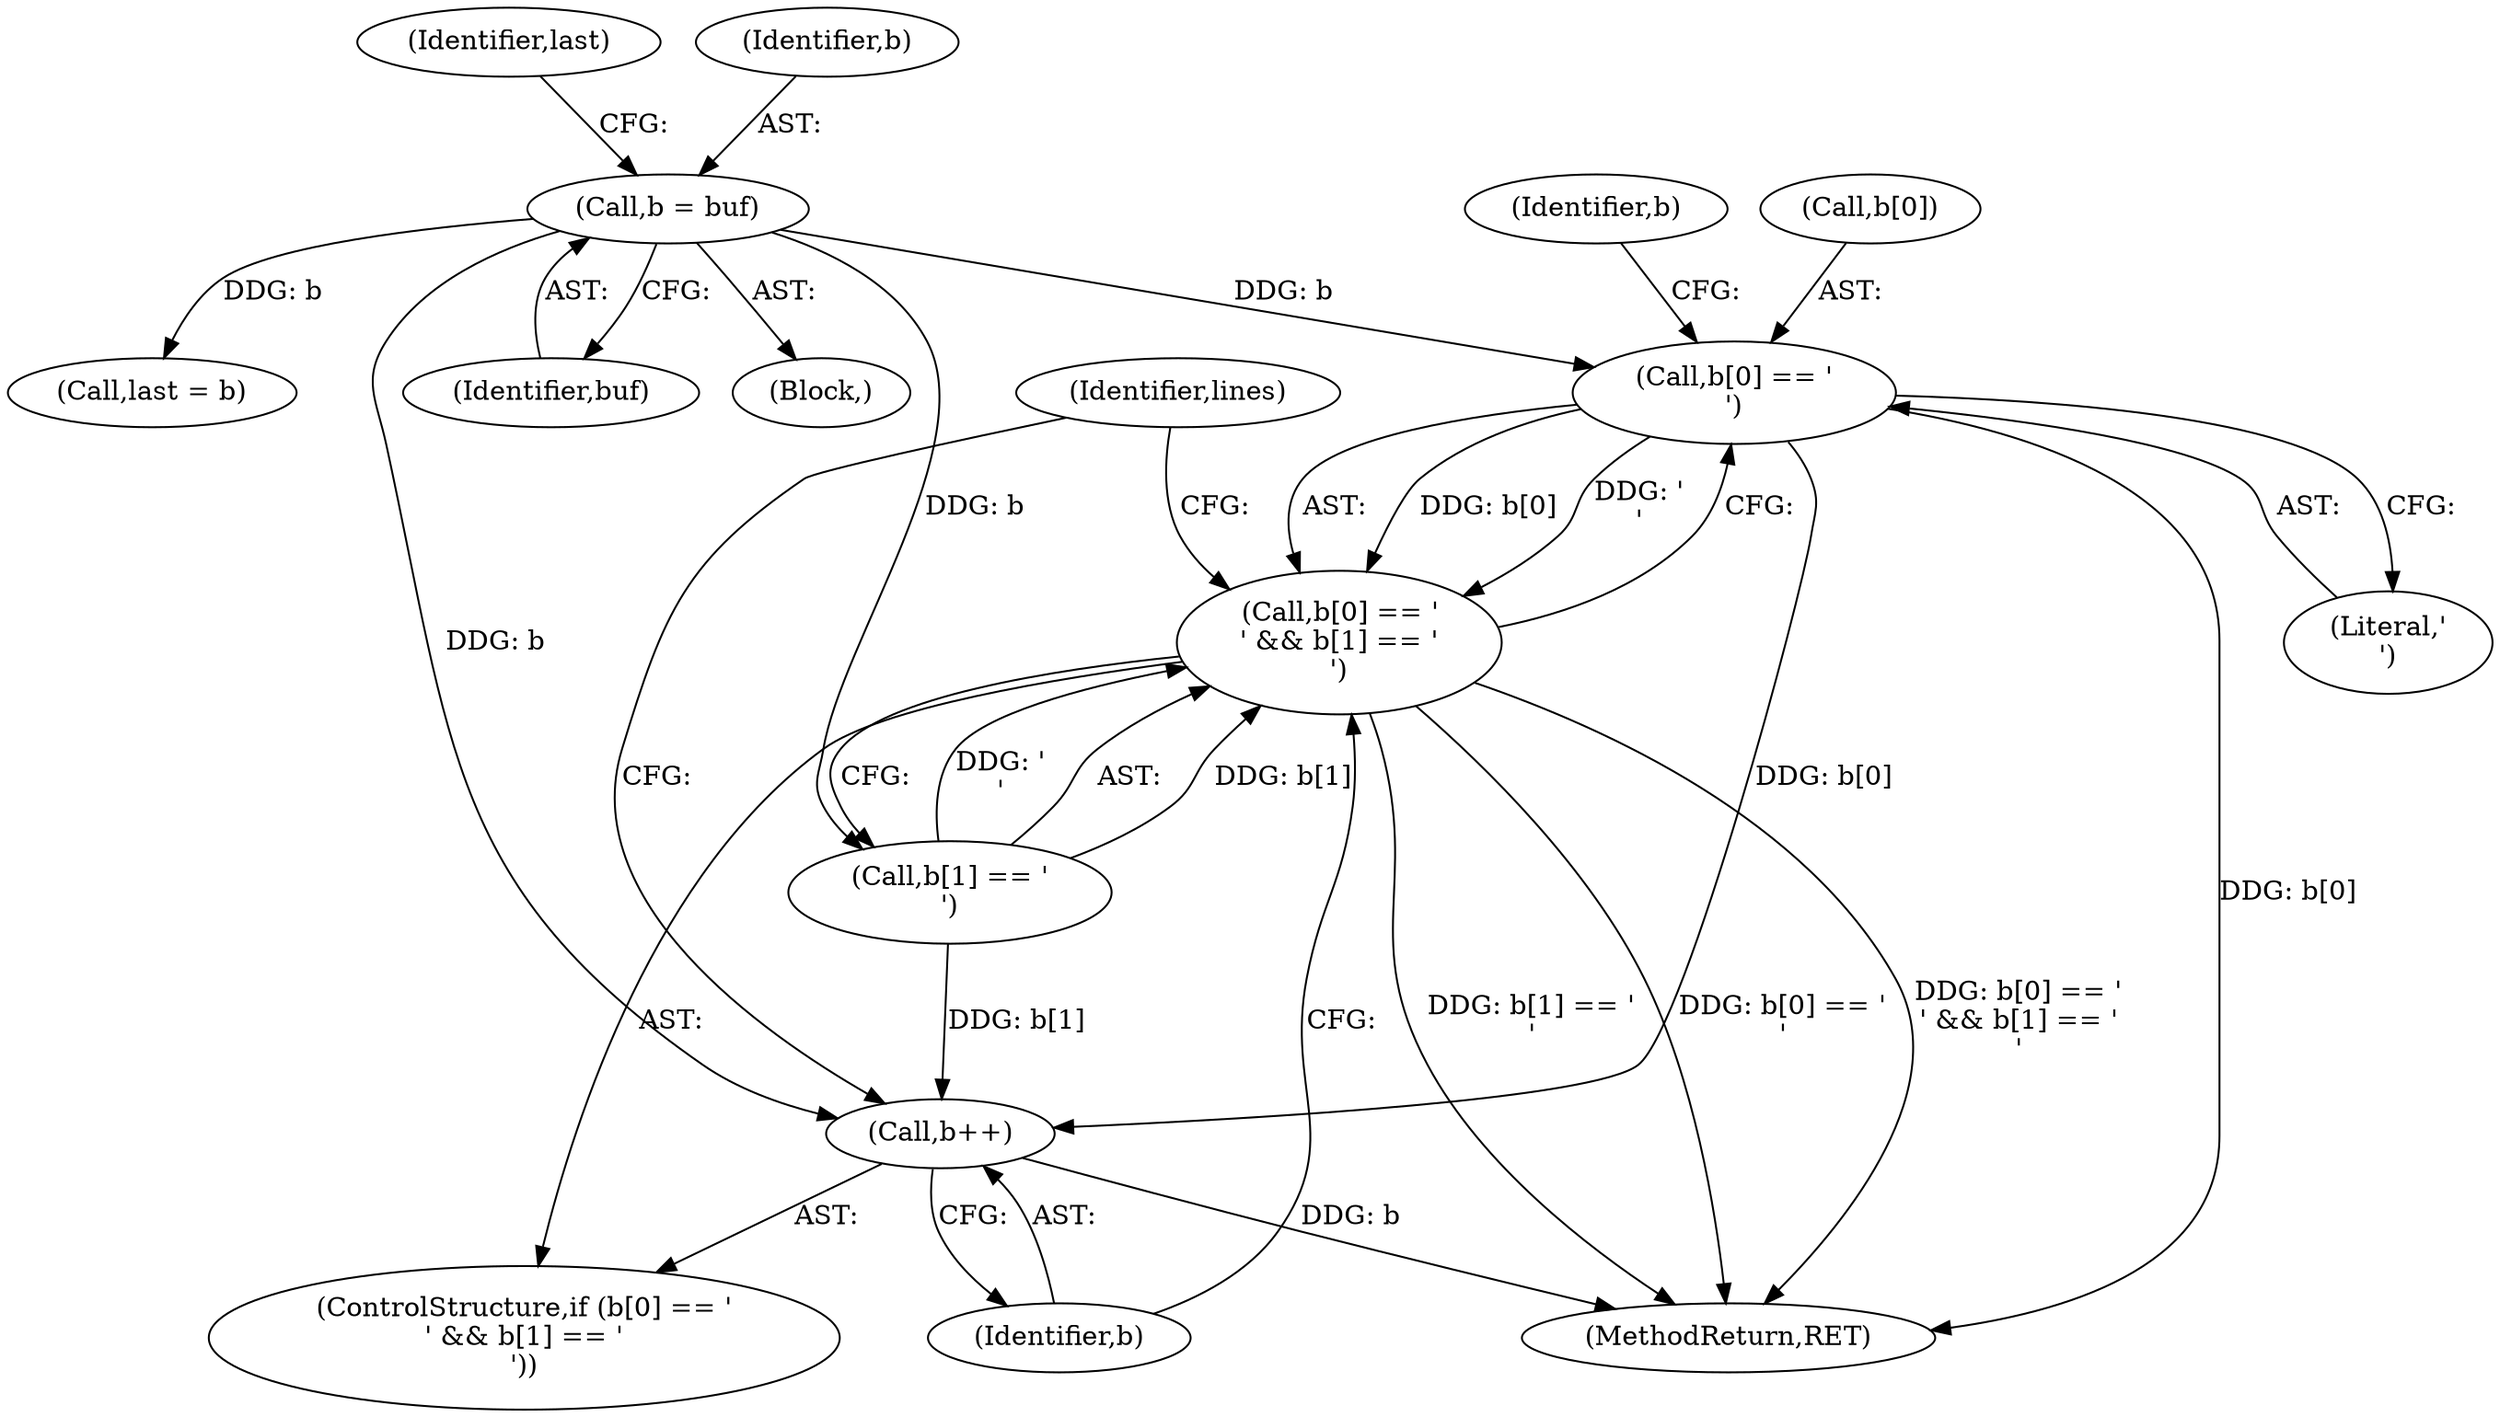 digraph "0_file_4a284c89d6ef11aca34da65da7d673050a5ea320_3@array" {
"1000237" [label="(Call,b[0] == '\r')"];
"1000228" [label="(Call,b = buf)"];
"1000236" [label="(Call,b[0] == '\r' && b[1] == '\n')"];
"1000247" [label="(Call,b++)"];
"1000236" [label="(Call,b[0] == '\r' && b[1] == '\n')"];
"1000456" [label="(MethodReturn,RET)"];
"1000244" [label="(Identifier,b)"];
"1000230" [label="(Identifier,buf)"];
"1000228" [label="(Call,b = buf)"];
"1000247" [label="(Call,b++)"];
"1000224" [label="(Block,)"];
"1000242" [label="(Call,b[1] == '\n')"];
"1000250" [label="(Identifier,lines)"];
"1000233" [label="(Identifier,last)"];
"1000248" [label="(Identifier,b)"];
"1000237" [label="(Call,b[0] == '\r')"];
"1000232" [label="(Call,last = b)"];
"1000238" [label="(Call,b[0])"];
"1000241" [label="(Literal,'\r')"];
"1000229" [label="(Identifier,b)"];
"1000235" [label="(ControlStructure,if (b[0] == '\r' && b[1] == '\n'))"];
"1000237" -> "1000236"  [label="AST: "];
"1000237" -> "1000241"  [label="CFG: "];
"1000238" -> "1000237"  [label="AST: "];
"1000241" -> "1000237"  [label="AST: "];
"1000244" -> "1000237"  [label="CFG: "];
"1000236" -> "1000237"  [label="CFG: "];
"1000237" -> "1000456"  [label="DDG: b[0]"];
"1000237" -> "1000236"  [label="DDG: b[0]"];
"1000237" -> "1000236"  [label="DDG: '\r'"];
"1000228" -> "1000237"  [label="DDG: b"];
"1000237" -> "1000247"  [label="DDG: b[0]"];
"1000228" -> "1000224"  [label="AST: "];
"1000228" -> "1000230"  [label="CFG: "];
"1000229" -> "1000228"  [label="AST: "];
"1000230" -> "1000228"  [label="AST: "];
"1000233" -> "1000228"  [label="CFG: "];
"1000228" -> "1000232"  [label="DDG: b"];
"1000228" -> "1000242"  [label="DDG: b"];
"1000228" -> "1000247"  [label="DDG: b"];
"1000236" -> "1000235"  [label="AST: "];
"1000236" -> "1000242"  [label="CFG: "];
"1000242" -> "1000236"  [label="AST: "];
"1000248" -> "1000236"  [label="CFG: "];
"1000250" -> "1000236"  [label="CFG: "];
"1000236" -> "1000456"  [label="DDG: b[0] == '\r'"];
"1000236" -> "1000456"  [label="DDG: b[0] == '\r' && b[1] == '\n'"];
"1000236" -> "1000456"  [label="DDG: b[1] == '\n'"];
"1000242" -> "1000236"  [label="DDG: b[1]"];
"1000242" -> "1000236"  [label="DDG: '\n'"];
"1000247" -> "1000235"  [label="AST: "];
"1000247" -> "1000248"  [label="CFG: "];
"1000248" -> "1000247"  [label="AST: "];
"1000250" -> "1000247"  [label="CFG: "];
"1000247" -> "1000456"  [label="DDG: b"];
"1000242" -> "1000247"  [label="DDG: b[1]"];
}
